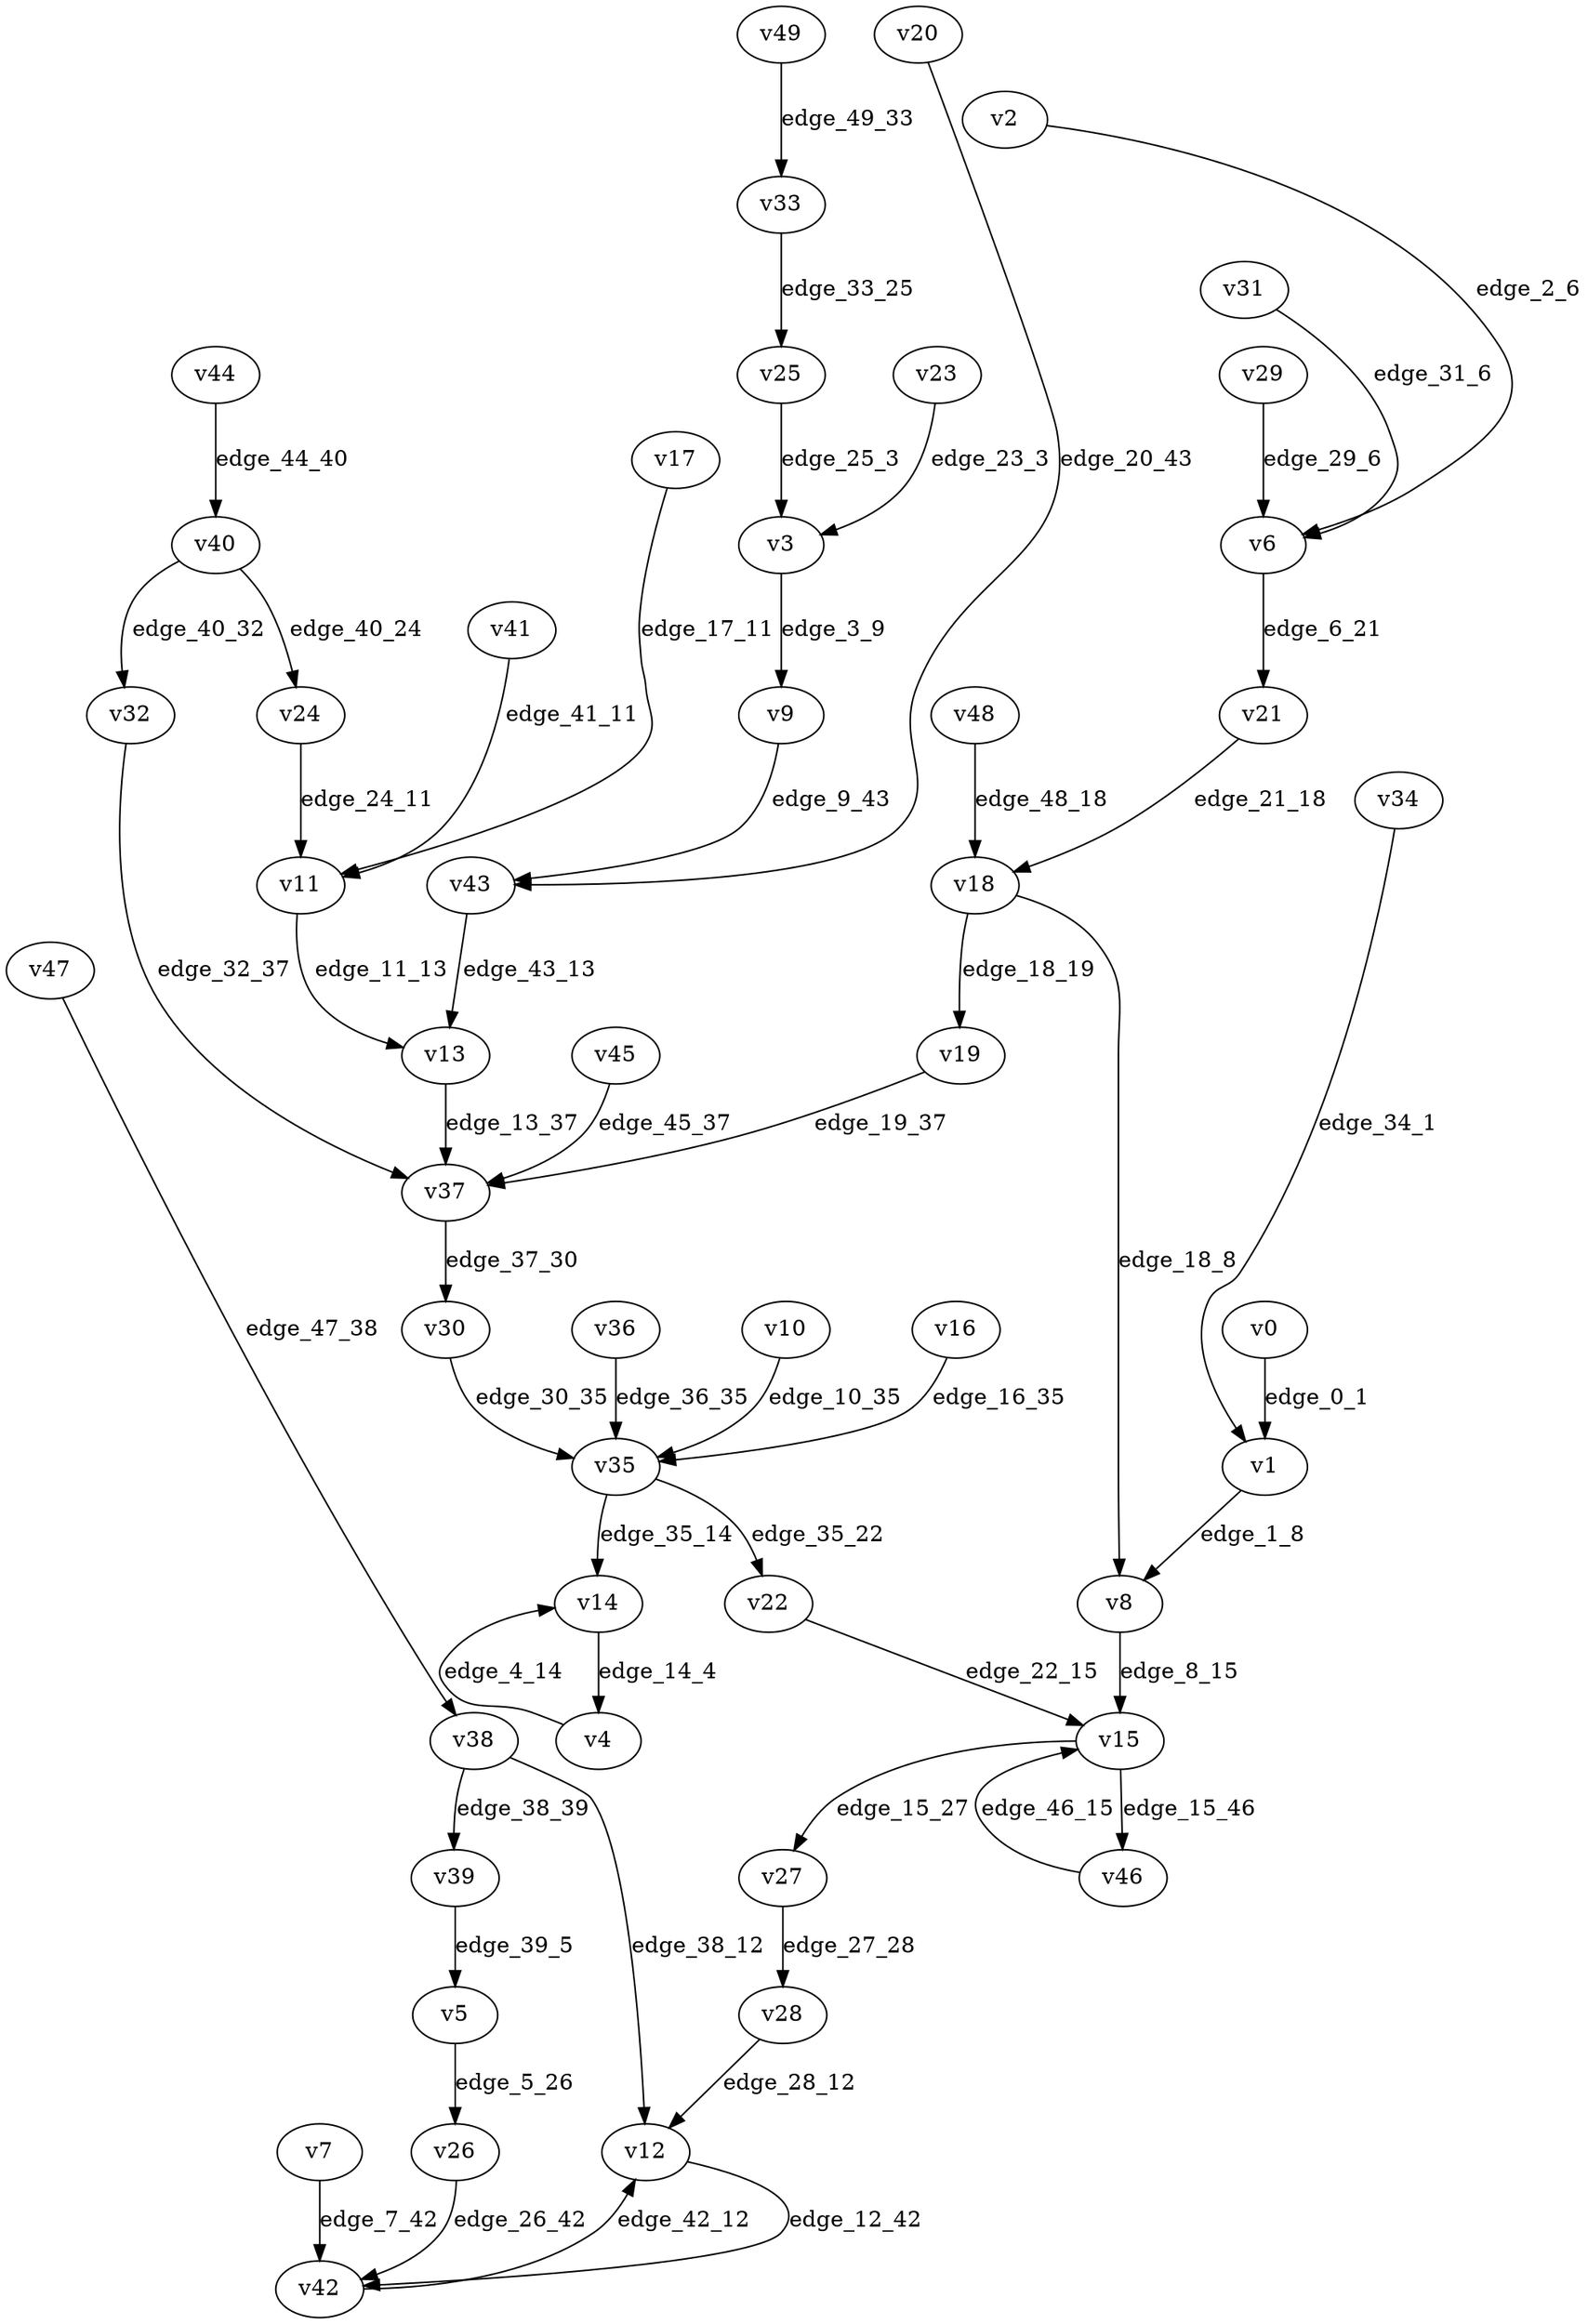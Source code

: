 digraph G {
    // Stochastic discounted game

    v0 [name="v0", player=1];
    v1 [name="v1", player=-1];
    v2 [name="v2", player=0];
    v3 [name="v3", player=-1];
    v4 [name="v4", player=-1];
    v5 [name="v5", player=-1];
    v6 [name="v6", player=-1];
    v7 [name="v7", player=1];
    v8 [name="v8", player=1];
    v9 [name="v9", player=1];
    v10 [name="v10", player=0];
    v11 [name="v11", player=-1];
    v12 [name="v12", player=0];
    v13 [name="v13", player=0];
    v14 [name="v14", player=1];
    v15 [name="v15", player=-1];
    v16 [name="v16", player=0];
    v17 [name="v17", player=0];
    v18 [name="v18", player=-1];
    v19 [name="v19", player=0];
    v20 [name="v20", player=1];
    v21 [name="v21", player=0];
    v22 [name="v22", player=1];
    v23 [name="v23", player=1];
    v24 [name="v24", player=0];
    v25 [name="v25", player=0];
    v26 [name="v26", player=0];
    v27 [name="v27", player=0];
    v28 [name="v28", player=-1];
    v29 [name="v29", player=0];
    v30 [name="v30", player=1];
    v31 [name="v31", player=1];
    v32 [name="v32", player=1];
    v33 [name="v33", player=-1];
    v34 [name="v34", player=1];
    v35 [name="v35", player=-1];
    v36 [name="v36", player=1];
    v37 [name="v37", player=-1];
    v38 [name="v38", player=-1];
    v39 [name="v39", player=0];
    v40 [name="v40", player=-1];
    v41 [name="v41", player=0];
    v42 [name="v42", player=-1];
    v43 [name="v43", player=-1];
    v44 [name="v44", player=0];
    v45 [name="v45", player=1];
    v46 [name="v46", player=1];
    v47 [name="v47", player=0];
    v48 [name="v48", player=1];
    v49 [name="v49", player=1];

    v0 -> v1 [label="edge_0_1", weight=4.144677, discount=0.685056];
    v1 -> v8 [label="edge_1_8", probability=1.000000];
    v2 -> v6 [label="edge_2_6", weight=-3.072359, discount=0.122295];
    v3 -> v9 [label="edge_3_9", probability=1.000000];
    v4 -> v14 [label="edge_4_14", probability=1.000000];
    v5 -> v26 [label="edge_5_26", probability=1.000000];
    v6 -> v21 [label="edge_6_21", probability=1.000000];
    v7 -> v42 [label="edge_7_42", weight=6.158353, discount=0.219467];
    v8 -> v15 [label="edge_8_15", weight=7.810722, discount=0.111168];
    v9 -> v43 [label="edge_9_43", weight=-2.753993, discount=0.205443];
    v10 -> v35 [label="edge_10_35", weight=2.598887, discount=0.122080];
    v11 -> v13 [label="edge_11_13", probability=1.000000];
    v12 -> v42 [label="edge_12_42", weight=-3.339144, discount=0.247901];
    v13 -> v37 [label="edge_13_37", weight=3.786589, discount=0.140874];
    v14 -> v4 [label="edge_14_4", weight=9.446646, discount=0.640223];
    v15 -> v27 [label="edge_15_27", probability=0.385230];
    v15 -> v46 [label="edge_15_46", probability=0.614770];
    v16 -> v35 [label="edge_16_35", weight=8.348908, discount=0.679183];
    v17 -> v11 [label="edge_17_11", weight=-5.195091, discount=0.496473];
    v18 -> v19 [label="edge_18_19", probability=0.318886];
    v18 -> v8 [label="edge_18_8", probability=0.681114];
    v19 -> v37 [label="edge_19_37", weight=-9.966626, discount=0.240773];
    v20 -> v43 [label="edge_20_43", weight=-9.243719, discount=0.585253];
    v21 -> v18 [label="edge_21_18", weight=-4.830934, discount=0.117740];
    v22 -> v15 [label="edge_22_15", weight=-9.268097, discount=0.530038];
    v23 -> v3 [label="edge_23_3", weight=3.889639, discount=0.372245];
    v24 -> v11 [label="edge_24_11", weight=1.396149, discount=0.478802];
    v25 -> v3 [label="edge_25_3", weight=9.847153, discount=0.215147];
    v26 -> v42 [label="edge_26_42", weight=0.940448, discount=0.203608];
    v27 -> v28 [label="edge_27_28", weight=4.902821, discount=0.554813];
    v28 -> v12 [label="edge_28_12", probability=1.000000];
    v29 -> v6 [label="edge_29_6", weight=8.210738, discount=0.464863];
    v30 -> v35 [label="edge_30_35", weight=9.190879, discount=0.415031];
    v31 -> v6 [label="edge_31_6", weight=-2.463152, discount=0.155463];
    v32 -> v37 [label="edge_32_37", weight=-0.332480, discount=0.576777];
    v33 -> v25 [label="edge_33_25", probability=1.000000];
    v34 -> v1 [label="edge_34_1", weight=-3.523606, discount=0.176800];
    v35 -> v14 [label="edge_35_14", probability=0.364362];
    v35 -> v22 [label="edge_35_22", probability=0.635638];
    v36 -> v35 [label="edge_36_35", weight=8.909720, discount=0.890485];
    v37 -> v30 [label="edge_37_30", probability=1.000000];
    v38 -> v12 [label="edge_38_12", probability=0.380995];
    v38 -> v39 [label="edge_38_39", probability=0.619005];
    v39 -> v5 [label="edge_39_5", weight=7.413564, discount=0.479856];
    v40 -> v32 [label="edge_40_32", probability=0.342327];
    v40 -> v24 [label="edge_40_24", probability=0.657673];
    v41 -> v11 [label="edge_41_11", weight=-0.374669, discount=0.834066];
    v42 -> v12 [label="edge_42_12", probability=1.000000];
    v43 -> v13 [label="edge_43_13", probability=1.000000];
    v44 -> v40 [label="edge_44_40", weight=6.209205, discount=0.659514];
    v45 -> v37 [label="edge_45_37", weight=1.076363, discount=0.579235];
    v46 -> v15 [label="edge_46_15", weight=-0.718728, discount=0.366920];
    v47 -> v38 [label="edge_47_38", weight=-6.428393, discount=0.317858];
    v48 -> v18 [label="edge_48_18", weight=9.044115, discount=0.839388];
    v49 -> v33 [label="edge_49_33", weight=2.204451, discount=0.504402];
}
